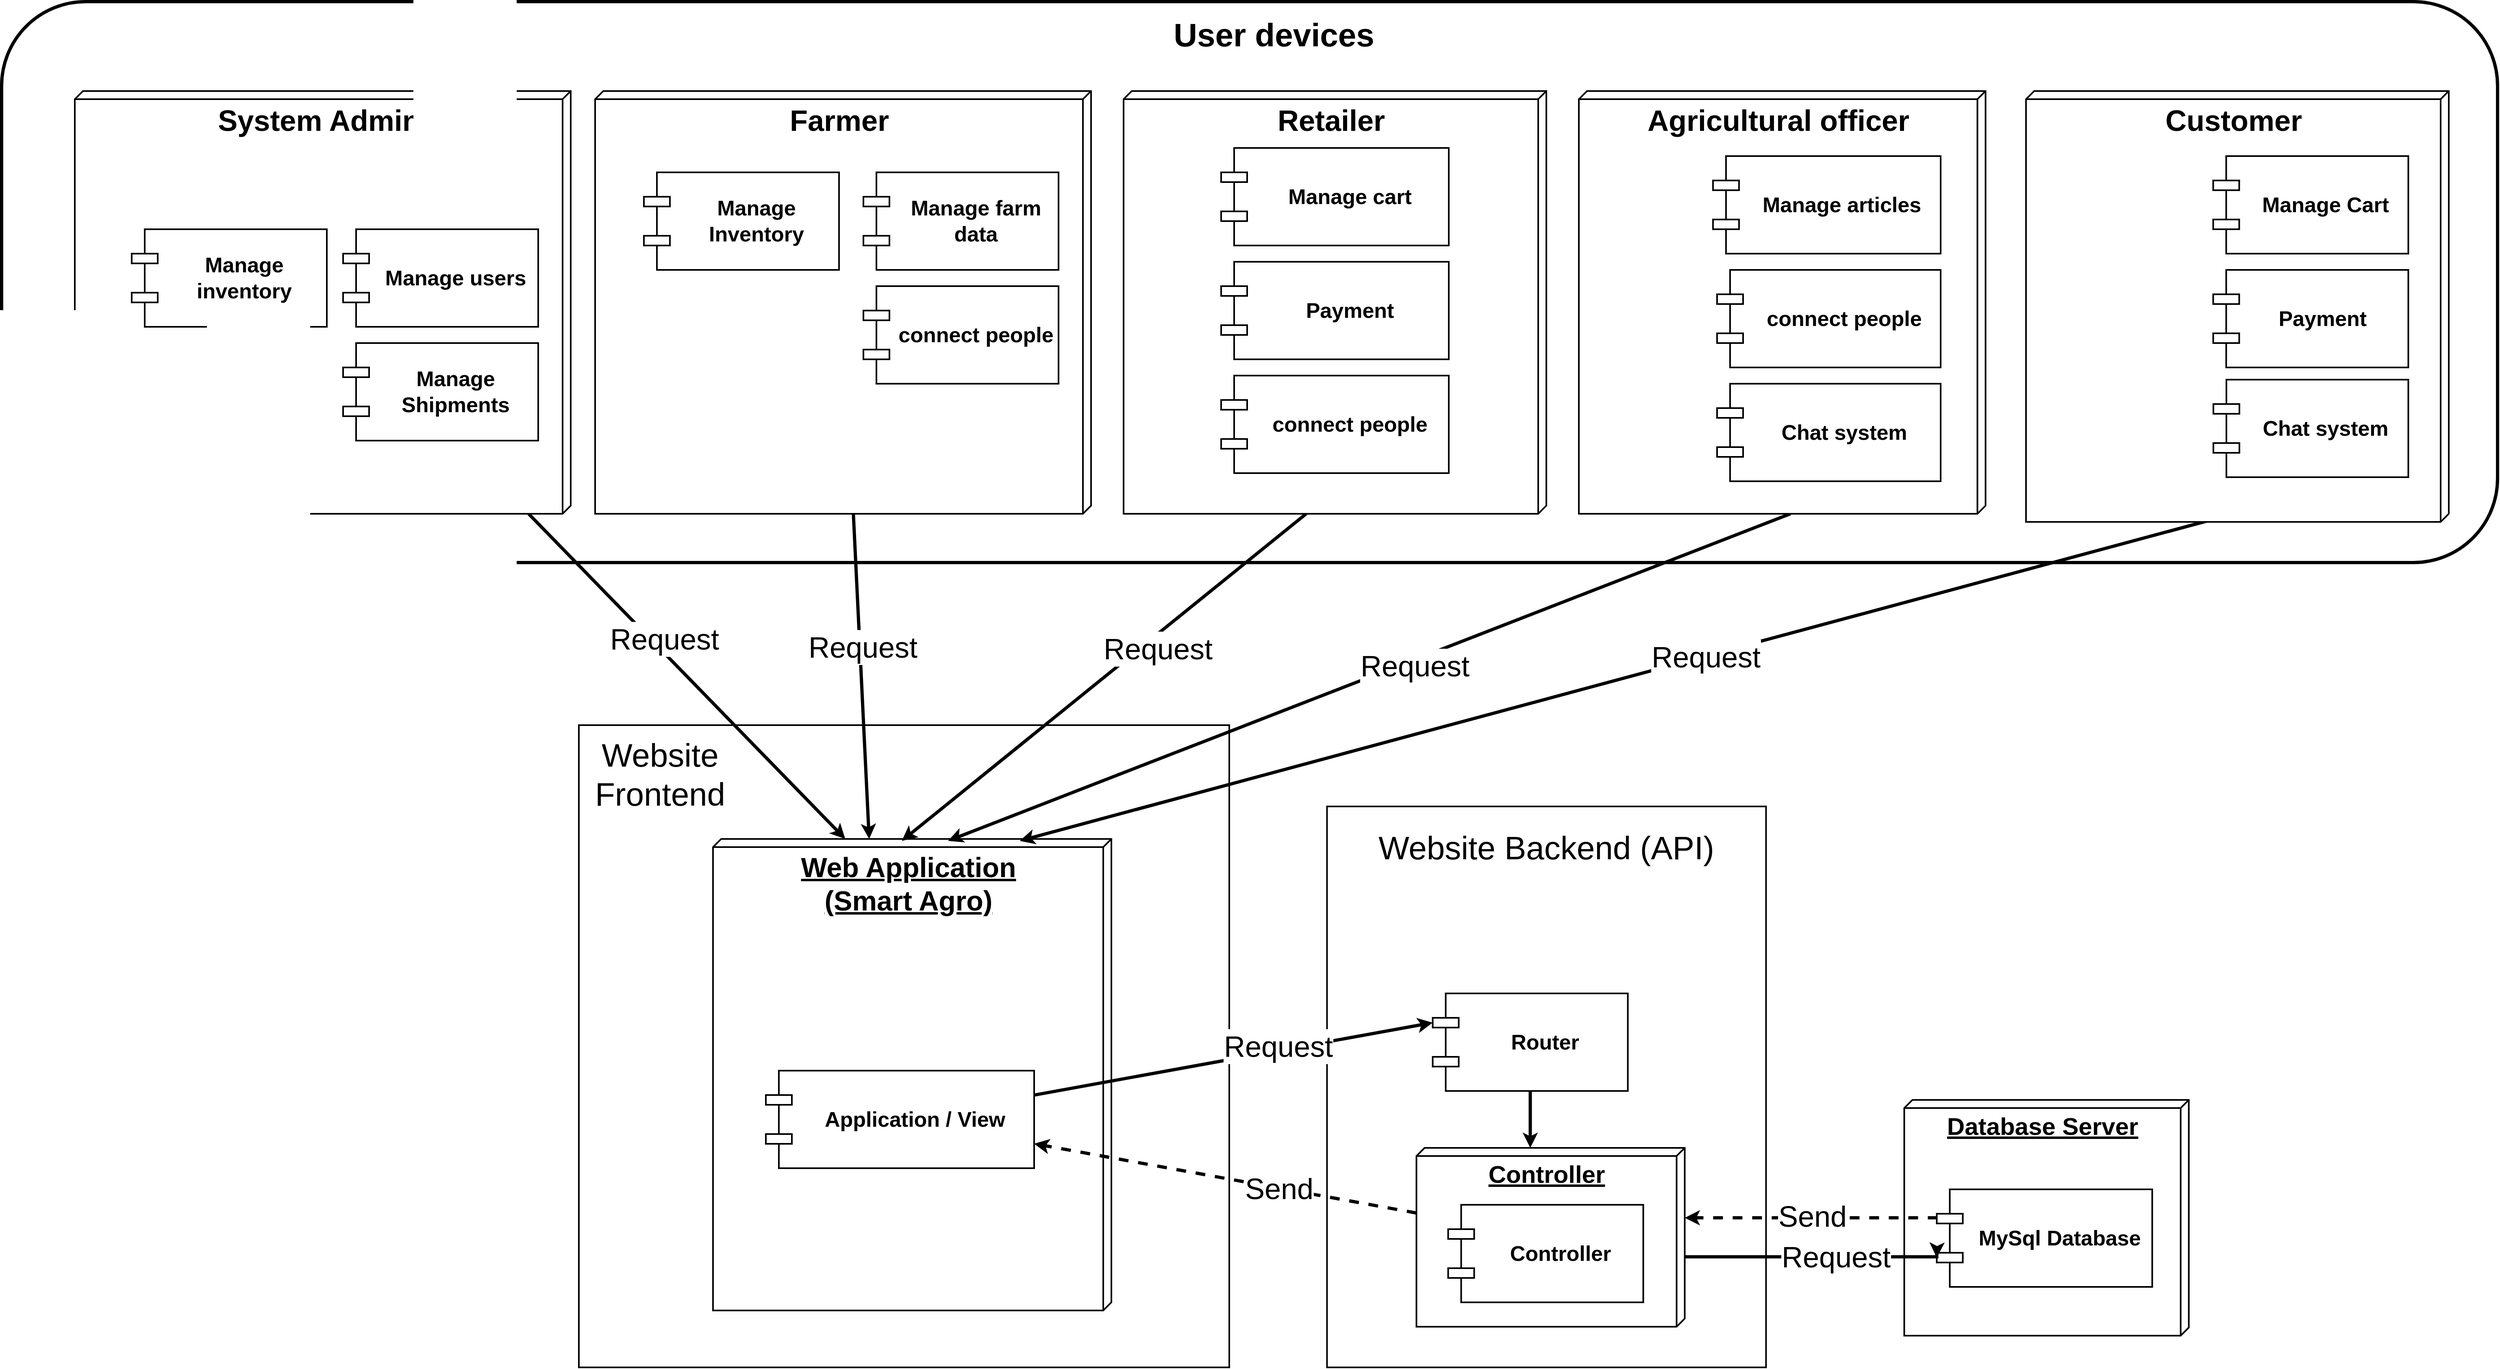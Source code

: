 <mxfile version="14.4.3" type="device"><diagram name="Page-1" id="5f0bae14-7c28-e335-631c-24af17079c00"><mxGraphModel dx="5040" dy="3380" grid="1" gridSize="10" guides="1" tooltips="1" connect="1" arrows="1" fold="1" page="1" pageScale="1" pageWidth="1100" pageHeight="850" background="#ffffff" math="0" shadow="0"><root><mxCell id="0"/><mxCell id="1" parent="0"/><mxCell id="zI6EZOrQvhi_1dCjQzv--18" value="" style="rounded=1;whiteSpace=wrap;html=1;strokeWidth=4;fontFamily=Helvetica;fontSize=26;align=center;" parent="1" vertex="1"><mxGeometry x="-1590" y="-890" width="3070" height="690" as="geometry"/></mxCell><mxCell id="zI6EZOrQvhi_1dCjQzv--1" value="" style="rounded=0;whiteSpace=wrap;html=1;strokeWidth=2;fontSize=18;fontFamily=Helvetica;" parent="1" vertex="1"><mxGeometry x="-880" width="800" height="790" as="geometry"/></mxCell><mxCell id="zI6EZOrQvhi_1dCjQzv--2" value="Website Frontend" style="text;html=1;strokeColor=none;fillColor=none;align=center;verticalAlign=middle;whiteSpace=wrap;rounded=0;fontSize=40;strokeWidth=2;fontFamily=Helvetica;" parent="1" vertex="1"><mxGeometry x="-860" y="40" width="160" height="40" as="geometry"/></mxCell><mxCell id="zI6EZOrQvhi_1dCjQzv--3" value="" style="rounded=0;whiteSpace=wrap;html=1;strokeWidth=2;fontSize=18;fontFamily=Helvetica;" parent="1" vertex="1"><mxGeometry x="40.23" y="100" width="540" height="690" as="geometry"/></mxCell><mxCell id="zI6EZOrQvhi_1dCjQzv--4" value="Website Backend (API)" style="text;html=1;strokeColor=none;fillColor=none;align=center;verticalAlign=middle;whiteSpace=wrap;rounded=0;fontSize=40;strokeWidth=2;fontFamily=Helvetica;" parent="1" vertex="1"><mxGeometry x="95.35" y="110" width="429.77" height="80" as="geometry"/></mxCell><mxCell id="zI6EZOrQvhi_1dCjQzv--5" value="Web Application&lt;br&gt;(Smart Agro)" style="verticalAlign=top;align=center;spacingTop=8;spacingLeft=2;spacingRight=12;shape=cube;size=10;direction=south;fontStyle=5;html=1;rounded=0;shadow=0;comic=0;labelBackgroundColor=none;strokeWidth=2;fontFamily=Helvetica;fontSize=34;" parent="1" vertex="1"><mxGeometry x="-715" y="140" width="490" height="580" as="geometry"/></mxCell><mxCell id="zI6EZOrQvhi_1dCjQzv--26" style="rounded=0;orthogonalLoop=1;jettySize=auto;html=1;entryX=0;entryY=0.3;entryDx=0;entryDy=0;strokeWidth=4;fontFamily=Helvetica;fontSize=26;" parent="1" source="zI6EZOrQvhi_1dCjQzv--6" target="zI6EZOrQvhi_1dCjQzv--9" edge="1"><mxGeometry relative="1" as="geometry"/></mxCell><mxCell id="zI6EZOrQvhi_1dCjQzv--28" value="Request" style="edgeLabel;html=1;align=center;verticalAlign=middle;resizable=0;points=[];fontSize=36;fontFamily=Helvetica;" parent="zI6EZOrQvhi_1dCjQzv--26" vertex="1" connectable="0"><mxGeometry x="0.35" y="-9" relative="1" as="geometry"><mxPoint x="-32.86" y="-8.73" as="offset"/></mxGeometry></mxCell><mxCell id="zI6EZOrQvhi_1dCjQzv--6" value="Application / View" style="shape=component;align=center;spacingLeft=36;rounded=0;shadow=0;comic=0;labelBackgroundColor=none;strokeWidth=2;fontFamily=Helvetica;fontSize=26;html=1;fontStyle=1" parent="1" vertex="1"><mxGeometry x="-650" y="425" width="330" height="120" as="geometry"/></mxCell><mxCell id="zI6EZOrQvhi_1dCjQzv--29" style="rounded=0;orthogonalLoop=1;jettySize=auto;html=1;strokeWidth=4;fontFamily=Helvetica;fontSize=26;dashed=1;" parent="1" source="zI6EZOrQvhi_1dCjQzv--7" target="zI6EZOrQvhi_1dCjQzv--6" edge="1"><mxGeometry relative="1" as="geometry"/></mxCell><mxCell id="zI6EZOrQvhi_1dCjQzv--30" value="Send" style="edgeLabel;html=1;align=center;verticalAlign=middle;resizable=0;points=[];fontSize=36;fontFamily=Helvetica;" parent="zI6EZOrQvhi_1dCjQzv--29" vertex="1" connectable="0"><mxGeometry x="-0.438" y="4" relative="1" as="geometry"><mxPoint x="-36.68" y="-9.97" as="offset"/></mxGeometry></mxCell><mxCell id="zI6EZOrQvhi_1dCjQzv--7" value="Controller" style="verticalAlign=top;align=center;spacingTop=8;spacingLeft=2;spacingRight=12;shape=cube;size=10;direction=south;fontStyle=5;html=1;rounded=0;shadow=0;comic=0;labelBackgroundColor=none;strokeWidth=2;fontFamily=Helvetica;fontSize=30;" parent="1" vertex="1"><mxGeometry x="150.23" y="520" width="330" height="220" as="geometry"/></mxCell><mxCell id="zI6EZOrQvhi_1dCjQzv--27" style="edgeStyle=orthogonalEdgeStyle;rounded=0;orthogonalLoop=1;jettySize=auto;html=1;strokeWidth=4;fontFamily=Helvetica;fontSize=26;" parent="1" source="zI6EZOrQvhi_1dCjQzv--9" target="zI6EZOrQvhi_1dCjQzv--7" edge="1"><mxGeometry relative="1" as="geometry"><Array as="points"><mxPoint x="290.23" y="410"/><mxPoint x="290.23" y="410"/></Array></mxGeometry></mxCell><mxCell id="zI6EZOrQvhi_1dCjQzv--9" value="Router" style="shape=component;align=center;spacingLeft=36;rounded=0;shadow=0;comic=0;labelBackgroundColor=none;strokeWidth=2;fontFamily=Helvetica;fontSize=26;html=1;fontStyle=1" parent="1" vertex="1"><mxGeometry x="170.23" y="330" width="240" height="120" as="geometry"/></mxCell><mxCell id="zI6EZOrQvhi_1dCjQzv--11" value="Database Server" style="verticalAlign=top;align=center;spacingTop=8;spacingLeft=2;spacingRight=12;shape=cube;size=10;direction=south;fontStyle=5;html=1;rounded=0;shadow=0;comic=0;labelBackgroundColor=none;strokeWidth=2;fontFamily=Helvetica;fontSize=30;" parent="1" vertex="1"><mxGeometry x="750.23" y="461" width="350" height="290" as="geometry"/></mxCell><mxCell id="zI6EZOrQvhi_1dCjQzv--31" style="rounded=0;orthogonalLoop=1;jettySize=auto;html=1;strokeWidth=4;fontFamily=Helvetica;fontSize=26;entryX=0;entryY=0.608;entryDx=0;entryDy=0;entryPerimeter=0;" parent="1" source="zI6EZOrQvhi_1dCjQzv--13" target="zI6EZOrQvhi_1dCjQzv--5" edge="1"><mxGeometry relative="1" as="geometry"/></mxCell><mxCell id="zI6EZOrQvhi_1dCjQzv--36" value="Request" style="edgeLabel;html=1;align=center;verticalAlign=middle;resizable=0;points=[];fontSize=36;fontFamily=Helvetica;fontStyle=0" parent="zI6EZOrQvhi_1dCjQzv--31" vertex="1" connectable="0"><mxGeometry x="-0.173" y="3" relative="1" as="geometry"><mxPoint y="-1" as="offset"/></mxGeometry></mxCell><mxCell id="zI6EZOrQvhi_1dCjQzv--13" value="Farmer" style="verticalAlign=top;align=center;spacingTop=8;spacingLeft=2;spacingRight=12;shape=cube;size=10;direction=south;fontStyle=1;html=1;rounded=0;shadow=0;comic=0;labelBackgroundColor=none;strokeWidth=2;fontFamily=Helvetica;fontSize=36;" parent="1" vertex="1"><mxGeometry x="-860" y="-780" width="610" height="520" as="geometry"/></mxCell><mxCell id="zI6EZOrQvhi_1dCjQzv--32" style="rounded=0;orthogonalLoop=1;jettySize=auto;html=1;strokeWidth=4;fontFamily=Helvetica;fontSize=26;entryX=0.004;entryY=0.526;entryDx=0;entryDy=0;entryPerimeter=0;exitX=1;exitY=0.568;exitDx=0;exitDy=0;exitPerimeter=0;" parent="1" source="zI6EZOrQvhi_1dCjQzv--14" target="zI6EZOrQvhi_1dCjQzv--5" edge="1"><mxGeometry relative="1" as="geometry"/></mxCell><mxCell id="zI6EZOrQvhi_1dCjQzv--37" value="Request" style="edgeLabel;html=1;align=center;verticalAlign=middle;resizable=0;points=[];fontSize=36;fontFamily=Helvetica;fontStyle=0" parent="zI6EZOrQvhi_1dCjQzv--32" vertex="1" connectable="0"><mxGeometry x="-0.232" y="14" relative="1" as="geometry"><mxPoint x="-1" as="offset"/></mxGeometry></mxCell><mxCell id="zI6EZOrQvhi_1dCjQzv--14" value="Retailer" style="verticalAlign=top;align=center;spacingTop=8;spacingLeft=2;spacingRight=12;shape=cube;size=10;direction=south;fontStyle=1;html=1;rounded=0;shadow=0;comic=0;labelBackgroundColor=none;strokeWidth=2;fontFamily=Helvetica;fontSize=36;" parent="1" vertex="1"><mxGeometry x="-210" y="-780" width="520" height="520" as="geometry"/></mxCell><mxCell id="zI6EZOrQvhi_1dCjQzv--34" style="edgeStyle=none;rounded=0;orthogonalLoop=1;jettySize=auto;html=1;entryX=0.004;entryY=0.23;entryDx=0;entryDy=0;entryPerimeter=0;strokeWidth=4;fontFamily=Helvetica;fontSize=26;exitX=0;exitY=0;exitDx=500.0;exitDy=190;exitPerimeter=0;" parent="1" source="zI6EZOrQvhi_1dCjQzv--15" target="zI6EZOrQvhi_1dCjQzv--5" edge="1"><mxGeometry relative="1" as="geometry"><mxPoint x="597" y="-320" as="sourcePoint"/></mxGeometry></mxCell><mxCell id="zI6EZOrQvhi_1dCjQzv--39" value="Request" style="edgeLabel;html=1;align=center;verticalAlign=middle;resizable=0;points=[];fontSize=36;fontFamily=Helvetica;fontStyle=0" parent="zI6EZOrQvhi_1dCjQzv--34" vertex="1" connectable="0"><mxGeometry x="-0.074" relative="1" as="geometry"><mxPoint x="1" as="offset"/></mxGeometry></mxCell><mxCell id="zI6EZOrQvhi_1dCjQzv--15" value="Customer" style="verticalAlign=top;align=center;spacingTop=8;spacingLeft=2;spacingRight=12;shape=cube;size=10;direction=south;fontStyle=1;html=1;rounded=0;shadow=0;comic=0;labelBackgroundColor=none;strokeWidth=2;fontFamily=Helvetica;fontSize=36;" parent="1" vertex="1"><mxGeometry x="900" y="-780" width="520" height="530" as="geometry"/></mxCell><mxCell id="zI6EZOrQvhi_1dCjQzv--33" style="rounded=0;orthogonalLoop=1;jettySize=auto;html=1;strokeWidth=4;fontFamily=Helvetica;fontSize=26;entryX=0.004;entryY=0.41;entryDx=0;entryDy=0;entryPerimeter=0;exitX=0;exitY=0;exitDx=520;exitDy=240.0;exitPerimeter=0;" parent="1" source="zI6EZOrQvhi_1dCjQzv--16" target="zI6EZOrQvhi_1dCjQzv--5" edge="1"><mxGeometry relative="1" as="geometry"/></mxCell><mxCell id="zI6EZOrQvhi_1dCjQzv--38" value="Request" style="edgeLabel;html=1;align=center;verticalAlign=middle;resizable=0;points=[];fontSize=36;fontFamily=Helvetica;fontStyle=0" parent="zI6EZOrQvhi_1dCjQzv--33" vertex="1" connectable="0"><mxGeometry x="-0.101" y="7" relative="1" as="geometry"><mxPoint x="1" y="-1" as="offset"/></mxGeometry></mxCell><mxCell id="zI6EZOrQvhi_1dCjQzv--16" value="Agricultural officer" style="verticalAlign=top;align=center;spacingTop=8;spacingLeft=2;spacingRight=12;shape=cube;size=10;direction=south;fontStyle=1;html=1;rounded=0;shadow=0;comic=0;labelBackgroundColor=none;strokeWidth=2;fontFamily=Helvetica;fontSize=36;" parent="1" vertex="1"><mxGeometry x="350" y="-780" width="500.23" height="520" as="geometry"/></mxCell><mxCell id="zI6EZOrQvhi_1dCjQzv--20" value="User devices" style="text;html=1;strokeColor=none;fillColor=none;align=center;verticalAlign=middle;whiteSpace=wrap;rounded=0;fontSize=40;strokeWidth=2;fontFamily=Helvetica;fontStyle=1" parent="1" vertex="1"><mxGeometry x="-190" y="-890" width="330" height="80" as="geometry"/></mxCell><mxCell id="zI6EZOrQvhi_1dCjQzv--22" style="edgeStyle=orthogonalEdgeStyle;rounded=0;orthogonalLoop=1;jettySize=auto;html=1;strokeWidth=4;fontFamily=Helvetica;fontSize=26;dashed=1;exitX=0;exitY=0.3;exitDx=0;exitDy=0;" parent="1" source="zI6EZOrQvhi_1dCjQzv--21" target="zI6EZOrQvhi_1dCjQzv--7" edge="1"><mxGeometry relative="1" as="geometry"><Array as="points"><mxPoint x="770.23" y="606"/><mxPoint x="770.23" y="606"/></Array></mxGeometry></mxCell><mxCell id="zI6EZOrQvhi_1dCjQzv--24" value="Send" style="edgeLabel;html=1;align=center;verticalAlign=middle;resizable=0;points=[];fontSize=36;fontFamily=Helvetica;" parent="zI6EZOrQvhi_1dCjQzv--22" vertex="1" connectable="0"><mxGeometry x="0.21" y="-2" relative="1" as="geometry"><mxPoint x="33.33" as="offset"/></mxGeometry></mxCell><mxCell id="zI6EZOrQvhi_1dCjQzv--21" value="MySql Database" style="shape=component;align=center;spacingLeft=36;rounded=0;shadow=0;comic=0;labelBackgroundColor=none;strokeWidth=2;fontFamily=Helvetica;fontSize=26;html=1;fontStyle=1" parent="1" vertex="1"><mxGeometry x="790.23" y="571" width="265" height="120" as="geometry"/></mxCell><mxCell id="zI6EZOrQvhi_1dCjQzv--23" style="edgeStyle=orthogonalEdgeStyle;rounded=0;orthogonalLoop=1;jettySize=auto;html=1;strokeWidth=4;fontFamily=Helvetica;fontSize=26;entryX=0;entryY=0.7;entryDx=0;entryDy=0;" parent="1" source="zI6EZOrQvhi_1dCjQzv--7" target="zI6EZOrQvhi_1dCjQzv--21" edge="1"><mxGeometry relative="1" as="geometry"><Array as="points"><mxPoint x="790.23" y="654"/><mxPoint x="790.23" y="654"/></Array></mxGeometry></mxCell><mxCell id="zI6EZOrQvhi_1dCjQzv--25" value="Request" style="edgeLabel;html=1;align=center;verticalAlign=middle;resizable=0;points=[];fontSize=36;fontFamily=Helvetica;" parent="zI6EZOrQvhi_1dCjQzv--23" vertex="1" connectable="0"><mxGeometry x="-0.111" relative="1" as="geometry"><mxPoint x="47.5" as="offset"/></mxGeometry></mxCell><mxCell id="zI6EZOrQvhi_1dCjQzv--35" value="Controller" style="shape=component;align=center;spacingLeft=36;rounded=0;shadow=0;comic=0;labelBackgroundColor=none;strokeWidth=2;fontFamily=Helvetica;fontSize=26;html=1;fontStyle=1" parent="1" vertex="1"><mxGeometry x="189.23" y="590" width="240" height="120" as="geometry"/></mxCell><mxCell id="Zmfpvj0NfWST8ziTKbbH-1" value="Manage Cart" style="shape=component;align=center;spacingLeft=36;rounded=0;shadow=0;comic=0;labelBackgroundColor=none;strokeWidth=2;fontFamily=Helvetica;fontSize=26;html=1;fontStyle=1" parent="1" vertex="1"><mxGeometry x="1130.23" y="-700" width="240" height="120" as="geometry"/></mxCell><mxCell id="Zmfpvj0NfWST8ziTKbbH-2" value="Payment&amp;nbsp;" style="shape=component;align=center;spacingLeft=36;rounded=0;shadow=0;comic=0;labelBackgroundColor=none;strokeWidth=2;fontFamily=Helvetica;fontSize=26;html=1;fontStyle=1" parent="1" vertex="1"><mxGeometry x="1130.23" y="-560" width="240" height="120" as="geometry"/></mxCell><mxCell id="Zmfpvj0NfWST8ziTKbbH-3" value="Manage articles" style="shape=component;align=center;spacingLeft=36;rounded=0;shadow=0;comic=0;labelBackgroundColor=none;strokeWidth=2;fontFamily=Helvetica;fontSize=26;html=1;fontStyle=1" parent="1" vertex="1"><mxGeometry x="515" y="-700" width="280" height="120" as="geometry"/></mxCell><mxCell id="Zmfpvj0NfWST8ziTKbbH-4" value="Manage cart" style="shape=component;align=center;spacingLeft=36;rounded=0;shadow=0;comic=0;labelBackgroundColor=none;strokeWidth=2;fontFamily=Helvetica;fontSize=26;html=1;fontStyle=1" parent="1" vertex="1"><mxGeometry x="-90" y="-710" width="280" height="120" as="geometry"/></mxCell><mxCell id="Zmfpvj0NfWST8ziTKbbH-5" value="Payment" style="shape=component;align=center;spacingLeft=36;rounded=0;shadow=0;comic=0;labelBackgroundColor=none;strokeWidth=2;fontFamily=Helvetica;fontSize=26;html=1;fontStyle=1" parent="1" vertex="1"><mxGeometry x="-90" y="-570" width="280" height="120" as="geometry"/></mxCell><mxCell id="Zmfpvj0NfWST8ziTKbbH-6" value="Manage farm&lt;br&gt;data" style="shape=component;align=center;spacingLeft=36;rounded=0;shadow=0;comic=0;labelBackgroundColor=none;strokeWidth=2;fontFamily=Helvetica;fontSize=26;html=1;fontStyle=1" parent="1" vertex="1"><mxGeometry x="-530" y="-680" width="240" height="120" as="geometry"/></mxCell><mxCell id="Zmfpvj0NfWST8ziTKbbH-7" value="connect people" style="shape=component;align=center;spacingLeft=36;rounded=0;shadow=0;comic=0;labelBackgroundColor=none;strokeWidth=2;fontFamily=Helvetica;fontSize=26;html=1;fontStyle=1" parent="1" vertex="1"><mxGeometry x="-530" y="-540" width="240" height="120" as="geometry"/></mxCell><mxCell id="Zmfpvj0NfWST8ziTKbbH-10" style="rounded=0;orthogonalLoop=1;jettySize=auto;html=1;fontSize=36;strokeWidth=4;entryX=0;entryY=0.668;entryDx=0;entryDy=0;entryPerimeter=0;" parent="1" source="Zmfpvj0NfWST8ziTKbbH-9" target="zI6EZOrQvhi_1dCjQzv--5" edge="1"><mxGeometry relative="1" as="geometry"/></mxCell><mxCell id="Zmfpvj0NfWST8ziTKbbH-11" value="Request" style="edgeLabel;html=1;align=center;verticalAlign=middle;resizable=0;points=[];fontSize=36;" parent="Zmfpvj0NfWST8ziTKbbH-10" vertex="1" connectable="0"><mxGeometry x="-0.185" y="12" relative="1" as="geometry"><mxPoint x="-1" y="-1" as="offset"/></mxGeometry></mxCell><mxCell id="Zmfpvj0NfWST8ziTKbbH-9" value="System Admin" style="verticalAlign=top;align=center;spacingTop=8;spacingLeft=2;spacingRight=12;shape=cube;size=10;direction=south;fontStyle=1;html=1;rounded=0;shadow=0;comic=0;labelBackgroundColor=none;strokeWidth=2;fontFamily=Helvetica;fontSize=36;" parent="1" vertex="1"><mxGeometry x="-1500" y="-780" width="610" height="520" as="geometry"/></mxCell><mxCell id="Zmfpvj0NfWST8ziTKbbH-12" value="Manage users" style="shape=component;align=center;spacingLeft=36;rounded=0;shadow=0;comic=0;labelBackgroundColor=none;strokeWidth=2;fontFamily=Helvetica;fontSize=26;html=1;fontStyle=1" parent="1" vertex="1"><mxGeometry x="-1170" y="-610" width="240" height="120" as="geometry"/></mxCell><mxCell id="Zmfpvj0NfWST8ziTKbbH-13" value="Manage &lt;br&gt;Shipments" style="shape=component;align=center;spacingLeft=36;rounded=0;shadow=0;comic=0;labelBackgroundColor=none;strokeWidth=2;fontFamily=Helvetica;fontSize=26;html=1;fontStyle=1" parent="1" vertex="1"><mxGeometry x="-1170" y="-470" width="240" height="120" as="geometry"/></mxCell><mxCell id="Zmfpvj0NfWST8ziTKbbH-14" value="Manage &lt;br&gt;inventory" style="shape=component;align=center;spacingLeft=36;rounded=0;shadow=0;comic=0;labelBackgroundColor=none;strokeWidth=2;fontFamily=Helvetica;fontSize=26;html=1;fontStyle=1" parent="1" vertex="1"><mxGeometry x="-1430" y="-610" width="240" height="120" as="geometry"/></mxCell><mxCell id="Zmfpvj0NfWST8ziTKbbH-15" value="connect people" style="shape=component;align=center;spacingLeft=36;rounded=0;shadow=0;comic=0;labelBackgroundColor=none;strokeWidth=2;fontFamily=Helvetica;fontSize=26;html=1;fontStyle=1" parent="1" vertex="1"><mxGeometry x="-90" y="-430" width="280" height="120" as="geometry"/></mxCell><mxCell id="Zmfpvj0NfWST8ziTKbbH-16" value="connect people" style="shape=component;align=center;spacingLeft=36;rounded=0;shadow=0;comic=0;labelBackgroundColor=none;strokeWidth=2;fontFamily=Helvetica;fontSize=26;html=1;fontStyle=1" parent="1" vertex="1"><mxGeometry x="520" y="-560" width="275" height="120" as="geometry"/></mxCell><mxCell id="Zmfpvj0NfWST8ziTKbbH-17" value="Chat system" style="shape=component;align=center;spacingLeft=36;rounded=0;shadow=0;comic=0;labelBackgroundColor=none;strokeWidth=2;fontFamily=Helvetica;fontSize=26;html=1;fontStyle=1" parent="1" vertex="1"><mxGeometry x="520" y="-420" width="275" height="120" as="geometry"/></mxCell><mxCell id="Zmfpvj0NfWST8ziTKbbH-18" value="Chat system" style="shape=component;align=center;spacingLeft=36;rounded=0;shadow=0;comic=0;labelBackgroundColor=none;strokeWidth=2;fontFamily=Helvetica;fontSize=26;html=1;fontStyle=1" parent="1" vertex="1"><mxGeometry x="1130.46" y="-425" width="239.77" height="120" as="geometry"/></mxCell><mxCell id="Zmfpvj0NfWST8ziTKbbH-19" value="Manage &lt;br&gt;Inventory" style="shape=component;align=center;spacingLeft=36;rounded=0;shadow=0;comic=0;labelBackgroundColor=none;strokeWidth=2;fontFamily=Helvetica;fontSize=26;html=1;fontStyle=1" parent="1" vertex="1"><mxGeometry x="-800" y="-680" width="240" height="120" as="geometry"/></mxCell></root></mxGraphModel></diagram></mxfile>